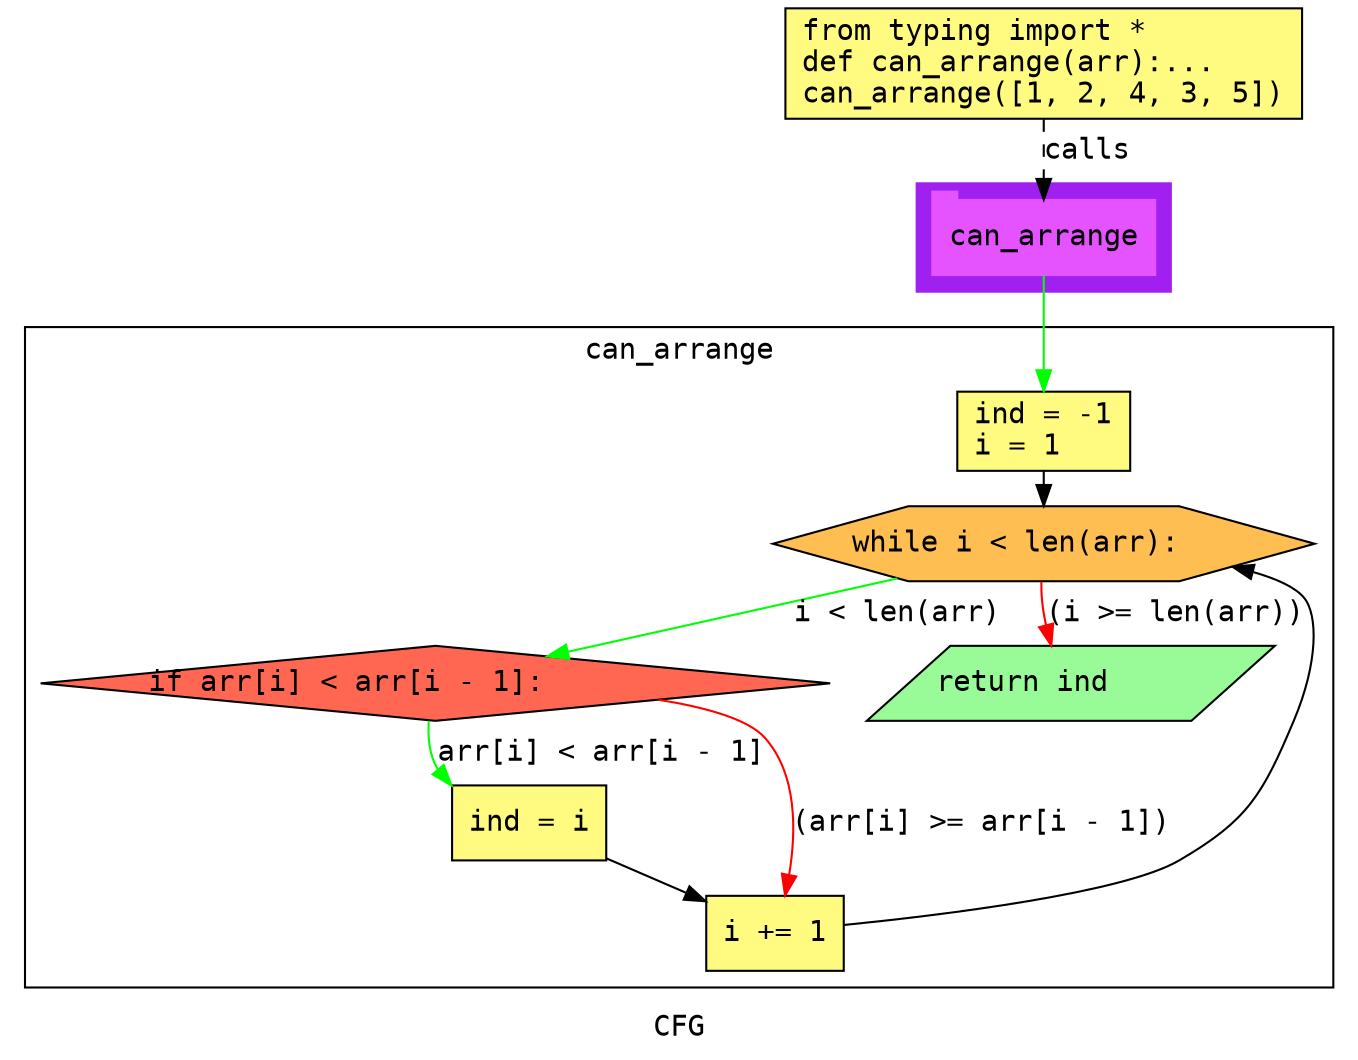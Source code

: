 digraph cluster582CFG {
	graph [bb="0,0,637,501",
		compound=True,
		fontname="DejaVu Sans Mono",
		label=CFG,
		lheight=0.21,
		lp="318.5,11.5",
		lwidth=0.35,
		pack=False,
		rankdir=TB,
		ranksep=0.02
	];
	node [fontname="DejaVu Sans Mono",
		label="\N"
	];
	edge [fontname="DejaVu Sans Mono"];
	subgraph cluster_1 {
		graph [bb="429,365,551,417",
			color=purple,
			compound=true,
			fontname="DejaVu Sans Mono",
			label="",
			rankdir=TB,
			ranksep=0.02,
			shape=tab,
			style=filled
		];
		node [fontname="DejaVu Sans Mono"];
		edge [fontname="DejaVu Sans Mono"];
		11	[color="#E552FF",
			height=0.5,
			label=can_arrange,
			linenum="[11]",
			pos="490,391",
			shape=tab,
			style=filled,
			width=1.4861];
	}
	subgraph cluster2can_arrange {
		graph [bb="8,31,629,348",
			compound=True,
			fontname="DejaVu Sans Mono",
			label=can_arrange,
			lheight=0.21,
			lp="318.5,336.5",
			lwidth=1.26,
			pack=False,
			rankdir=TB,
			ranksep=0.02
		];
		node [fontname="DejaVu Sans Mono"];
		edge [fontname="DejaVu Sans Mono"];
		3	[fillcolor="#FFFB81",
			height=0.52778,
			label="ind = -1\li = 1\l",
			linenum="[3, 4]",
			pos="490,298",
			shape=rectangle,
			style="filled,solid",
			width=1.1528];
		4	[fillcolor="#FFBE52",
			height=0.5,
			label="while i < len(arr):\l",
			linenum="[5]",
			pos="490,244",
			shape=hexagon,
			style="filled,solid",
			width=3.6065];
		3 -> 4	[color=black,
			pos="e,490,262.22 490,278.81 490,276.71 490,274.53 490,272.33"];
		5	[fillcolor="#FF6752",
			height=0.5,
			label="if arr[i] < arr[i - 1]:\l",
			linenum="[6]",
			pos="205,177",
			shape=diamond,
			style="filled,solid",
			width=5.2596];
		4 -> 5	[color=green,
			label="i < len(arr)",
			lp="423,210.5",
			pos="e,257.6,190 420.65,227.18 373.93,216.53 312.81,202.59 267.58,192.27"];
		6	[fillcolor="#98fb98",
			height=0.5,
			label="return ind\l",
			linenum="[9]",
			pos="507,177",
			shape=parallelogram,
			style="filled,solid",
			width=2.6206];
		4 -> 6	[color=red,
			label="(i >= len(arr))",
			lp="553,210.5",
			pos="e,494.36,195.16 488.42,225.94 488.3,220.41 488.56,214.18 491.21,204.77"];
		7	[fillcolor="#FFFB81",
			height=0.5,
			label="ind = i\l",
			linenum="[7]",
			pos="250,110",
			shape=rectangle,
			style="filled,solid",
			width=1.0278];
		5 -> 7	[color=green,
			label="arr[i] < arr[i - 1]",
			lp="284.5,143.5",
			pos="e,212.74,127.92 201.83,159 201.29,151.47 201.93,142.79 206,136 206.06,135.91 206.11,135.81 206.17,135.72"];
		8	[fillcolor="#FFFB81",
			height=0.5,
			label="i += 1\l",
			linenum="[8]",
			pos="368,57",
			shape=rectangle,
			style="filled,solid",
			width=0.91667];
		5 -> 8	[color=red,
			label="(arr[i] >= arr[i - 1])",
			lp="467,110",
			pos="e,372.84,75.159 312.14,169.11 335.26,165.4 355.14,159.71 363,151 378.77,133.51 378.22,105.83 374.81,85.208"];
		7 -> 8	[color=black,
			pos="e,334.72,72.384 287.01,93.003 299.18,87.742 312.81,81.852 325.37,76.425"];
		8 -> 4	[color=black,
			pos="e,580.27,233.02 401.05,60.766 449.19,65.296 535.73,75.482 562,92 593.01,111.5 596.84,124.81 610,159 621.21,188.13 621.31,210.3 615,\
218 610.77,223.17 601.58,227.29 590.01,230.56"];
	}
	1	[fillcolor="#FFFB81",
		height=0.73611,
		label="from typing import *\ldef can_arrange(arr):...\lcan_arrange([1, 2, 4, 3, 5])\l",
		linenum="[1]",
		pos="490,474.5",
		shape=rectangle,
		style="filled,solid",
		width=3.4444];
	1 -> 11	[label=calls,
		lp="511,432.5",
		pos="e,490,409.13 490,447.71 490,438.66 490,428.47 490,419.3",
		style=dashed];
	11 -> 3	[color=green,
		pos="e,490,317.29 490,372.88 490,360.12 490,342.4 490,327.52"];
}
